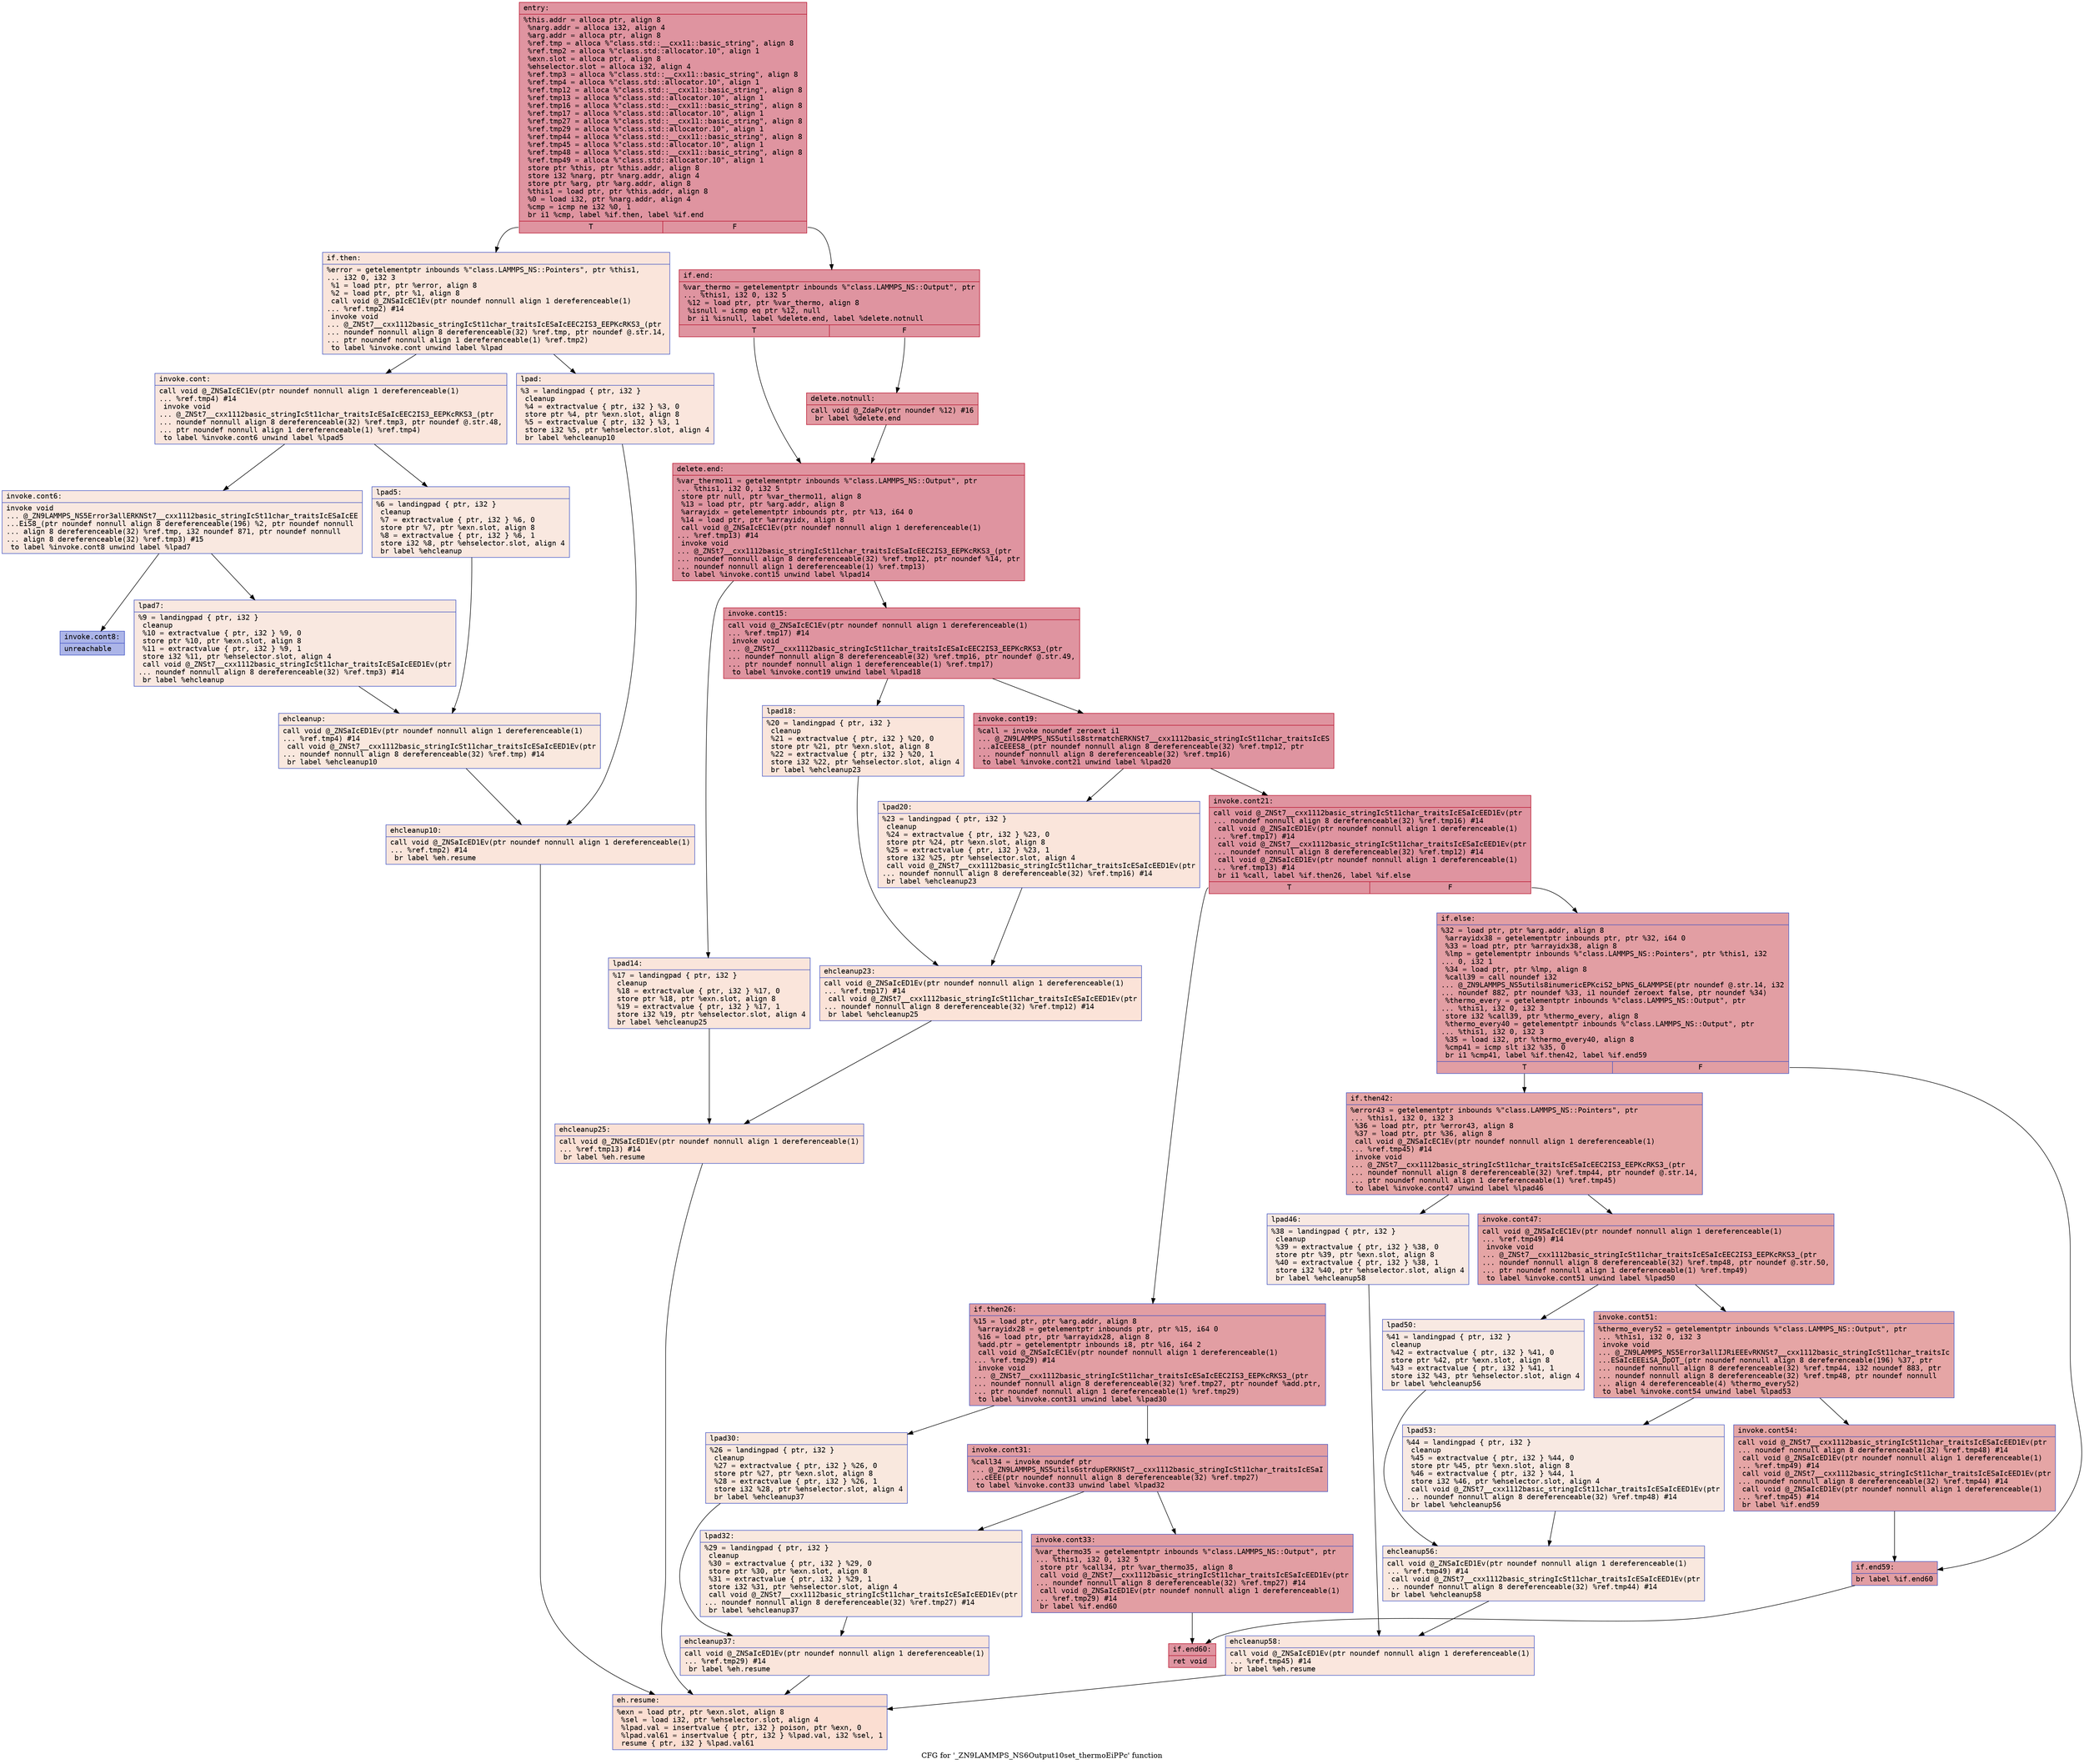 digraph "CFG for '_ZN9LAMMPS_NS6Output10set_thermoEiPPc' function" {
	label="CFG for '_ZN9LAMMPS_NS6Output10set_thermoEiPPc' function";

	Node0x559d9a2b6b60 [shape=record,color="#b70d28ff", style=filled, fillcolor="#b70d2870" fontname="Courier",label="{entry:\l|  %this.addr = alloca ptr, align 8\l  %narg.addr = alloca i32, align 4\l  %arg.addr = alloca ptr, align 8\l  %ref.tmp = alloca %\"class.std::__cxx11::basic_string\", align 8\l  %ref.tmp2 = alloca %\"class.std::allocator.10\", align 1\l  %exn.slot = alloca ptr, align 8\l  %ehselector.slot = alloca i32, align 4\l  %ref.tmp3 = alloca %\"class.std::__cxx11::basic_string\", align 8\l  %ref.tmp4 = alloca %\"class.std::allocator.10\", align 1\l  %ref.tmp12 = alloca %\"class.std::__cxx11::basic_string\", align 8\l  %ref.tmp13 = alloca %\"class.std::allocator.10\", align 1\l  %ref.tmp16 = alloca %\"class.std::__cxx11::basic_string\", align 8\l  %ref.tmp17 = alloca %\"class.std::allocator.10\", align 1\l  %ref.tmp27 = alloca %\"class.std::__cxx11::basic_string\", align 8\l  %ref.tmp29 = alloca %\"class.std::allocator.10\", align 1\l  %ref.tmp44 = alloca %\"class.std::__cxx11::basic_string\", align 8\l  %ref.tmp45 = alloca %\"class.std::allocator.10\", align 1\l  %ref.tmp48 = alloca %\"class.std::__cxx11::basic_string\", align 8\l  %ref.tmp49 = alloca %\"class.std::allocator.10\", align 1\l  store ptr %this, ptr %this.addr, align 8\l  store i32 %narg, ptr %narg.addr, align 4\l  store ptr %arg, ptr %arg.addr, align 8\l  %this1 = load ptr, ptr %this.addr, align 8\l  %0 = load i32, ptr %narg.addr, align 4\l  %cmp = icmp ne i32 %0, 1\l  br i1 %cmp, label %if.then, label %if.end\l|{<s0>T|<s1>F}}"];
	Node0x559d9a2b6b60:s0 -> Node0x559d9a2b7170[tooltip="entry -> if.then\nProbability 0.00%" ];
	Node0x559d9a2b6b60:s1 -> Node0x559d9a2b71e0[tooltip="entry -> if.end\nProbability 100.00%" ];
	Node0x559d9a2b7170 [shape=record,color="#3d50c3ff", style=filled, fillcolor="#f4c5ad70" fontname="Courier",label="{if.then:\l|  %error = getelementptr inbounds %\"class.LAMMPS_NS::Pointers\", ptr %this1,\l... i32 0, i32 3\l  %1 = load ptr, ptr %error, align 8\l  %2 = load ptr, ptr %1, align 8\l  call void @_ZNSaIcEC1Ev(ptr noundef nonnull align 1 dereferenceable(1)\l... %ref.tmp2) #14\l  invoke void\l... @_ZNSt7__cxx1112basic_stringIcSt11char_traitsIcESaIcEEC2IS3_EEPKcRKS3_(ptr\l... noundef nonnull align 8 dereferenceable(32) %ref.tmp, ptr noundef @.str.14,\l... ptr noundef nonnull align 1 dereferenceable(1) %ref.tmp2)\l          to label %invoke.cont unwind label %lpad\l}"];
	Node0x559d9a2b7170 -> Node0x559d9a2b8390[tooltip="if.then -> invoke.cont\nProbability 50.00%" ];
	Node0x559d9a2b7170 -> Node0x559d9a2b8410[tooltip="if.then -> lpad\nProbability 50.00%" ];
	Node0x559d9a2b8390 [shape=record,color="#3d50c3ff", style=filled, fillcolor="#f3c7b170" fontname="Courier",label="{invoke.cont:\l|  call void @_ZNSaIcEC1Ev(ptr noundef nonnull align 1 dereferenceable(1)\l... %ref.tmp4) #14\l  invoke void\l... @_ZNSt7__cxx1112basic_stringIcSt11char_traitsIcESaIcEEC2IS3_EEPKcRKS3_(ptr\l... noundef nonnull align 8 dereferenceable(32) %ref.tmp3, ptr noundef @.str.48,\l... ptr noundef nonnull align 1 dereferenceable(1) %ref.tmp4)\l          to label %invoke.cont6 unwind label %lpad5\l}"];
	Node0x559d9a2b8390 -> Node0x559d9a2b8790[tooltip="invoke.cont -> invoke.cont6\nProbability 50.00%" ];
	Node0x559d9a2b8390 -> Node0x559d9a2b87e0[tooltip="invoke.cont -> lpad5\nProbability 50.00%" ];
	Node0x559d9a2b8790 [shape=record,color="#3d50c3ff", style=filled, fillcolor="#f1ccb870" fontname="Courier",label="{invoke.cont6:\l|  invoke void\l... @_ZN9LAMMPS_NS5Error3allERKNSt7__cxx1112basic_stringIcSt11char_traitsIcESaIcEE\l...EiS8_(ptr noundef nonnull align 8 dereferenceable(196) %2, ptr noundef nonnull\l... align 8 dereferenceable(32) %ref.tmp, i32 noundef 871, ptr noundef nonnull\l... align 8 dereferenceable(32) %ref.tmp3) #15\l          to label %invoke.cont8 unwind label %lpad7\l}"];
	Node0x559d9a2b8790 -> Node0x559d9a2b8740[tooltip="invoke.cont6 -> invoke.cont8\nProbability 0.00%" ];
	Node0x559d9a2b8790 -> Node0x559d9a2b8b00[tooltip="invoke.cont6 -> lpad7\nProbability 100.00%" ];
	Node0x559d9a2b8740 [shape=record,color="#3d50c3ff", style=filled, fillcolor="#4358cb70" fontname="Courier",label="{invoke.cont8:\l|  unreachable\l}"];
	Node0x559d9a2b8410 [shape=record,color="#3d50c3ff", style=filled, fillcolor="#f3c7b170" fontname="Courier",label="{lpad:\l|  %3 = landingpad \{ ptr, i32 \}\l          cleanup\l  %4 = extractvalue \{ ptr, i32 \} %3, 0\l  store ptr %4, ptr %exn.slot, align 8\l  %5 = extractvalue \{ ptr, i32 \} %3, 1\l  store i32 %5, ptr %ehselector.slot, align 4\l  br label %ehcleanup10\l}"];
	Node0x559d9a2b8410 -> Node0x559d9a2b90c0[tooltip="lpad -> ehcleanup10\nProbability 100.00%" ];
	Node0x559d9a2b87e0 [shape=record,color="#3d50c3ff", style=filled, fillcolor="#f1ccb870" fontname="Courier",label="{lpad5:\l|  %6 = landingpad \{ ptr, i32 \}\l          cleanup\l  %7 = extractvalue \{ ptr, i32 \} %6, 0\l  store ptr %7, ptr %exn.slot, align 8\l  %8 = extractvalue \{ ptr, i32 \} %6, 1\l  store i32 %8, ptr %ehselector.slot, align 4\l  br label %ehcleanup\l}"];
	Node0x559d9a2b87e0 -> Node0x559d9a2b9410[tooltip="lpad5 -> ehcleanup\nProbability 100.00%" ];
	Node0x559d9a2b8b00 [shape=record,color="#3d50c3ff", style=filled, fillcolor="#f1ccb870" fontname="Courier",label="{lpad7:\l|  %9 = landingpad \{ ptr, i32 \}\l          cleanup\l  %10 = extractvalue \{ ptr, i32 \} %9, 0\l  store ptr %10, ptr %exn.slot, align 8\l  %11 = extractvalue \{ ptr, i32 \} %9, 1\l  store i32 %11, ptr %ehselector.slot, align 4\l  call void @_ZNSt7__cxx1112basic_stringIcSt11char_traitsIcESaIcEED1Ev(ptr\l... noundef nonnull align 8 dereferenceable(32) %ref.tmp3) #14\l  br label %ehcleanup\l}"];
	Node0x559d9a2b8b00 -> Node0x559d9a2b9410[tooltip="lpad7 -> ehcleanup\nProbability 100.00%" ];
	Node0x559d9a2b9410 [shape=record,color="#3d50c3ff", style=filled, fillcolor="#f2cab570" fontname="Courier",label="{ehcleanup:\l|  call void @_ZNSaIcED1Ev(ptr noundef nonnull align 1 dereferenceable(1)\l... %ref.tmp4) #14\l  call void @_ZNSt7__cxx1112basic_stringIcSt11char_traitsIcESaIcEED1Ev(ptr\l... noundef nonnull align 8 dereferenceable(32) %ref.tmp) #14\l  br label %ehcleanup10\l}"];
	Node0x559d9a2b9410 -> Node0x559d9a2b90c0[tooltip="ehcleanup -> ehcleanup10\nProbability 100.00%" ];
	Node0x559d9a2b90c0 [shape=record,color="#3d50c3ff", style=filled, fillcolor="#f4c5ad70" fontname="Courier",label="{ehcleanup10:\l|  call void @_ZNSaIcED1Ev(ptr noundef nonnull align 1 dereferenceable(1)\l... %ref.tmp2) #14\l  br label %eh.resume\l}"];
	Node0x559d9a2b90c0 -> Node0x559d9a2b9cc0[tooltip="ehcleanup10 -> eh.resume\nProbability 100.00%" ];
	Node0x559d9a2b71e0 [shape=record,color="#b70d28ff", style=filled, fillcolor="#b70d2870" fontname="Courier",label="{if.end:\l|  %var_thermo = getelementptr inbounds %\"class.LAMMPS_NS::Output\", ptr\l... %this1, i32 0, i32 5\l  %12 = load ptr, ptr %var_thermo, align 8\l  %isnull = icmp eq ptr %12, null\l  br i1 %isnull, label %delete.end, label %delete.notnull\l|{<s0>T|<s1>F}}"];
	Node0x559d9a2b71e0:s0 -> Node0x559d9a2b9f80[tooltip="if.end -> delete.end\nProbability 37.50%" ];
	Node0x559d9a2b71e0:s1 -> Node0x559d9a2ba000[tooltip="if.end -> delete.notnull\nProbability 62.50%" ];
	Node0x559d9a2ba000 [shape=record,color="#b70d28ff", style=filled, fillcolor="#bb1b2c70" fontname="Courier",label="{delete.notnull:\l|  call void @_ZdaPv(ptr noundef %12) #16\l  br label %delete.end\l}"];
	Node0x559d9a2ba000 -> Node0x559d9a2b9f80[tooltip="delete.notnull -> delete.end\nProbability 100.00%" ];
	Node0x559d9a2b9f80 [shape=record,color="#b70d28ff", style=filled, fillcolor="#b70d2870" fontname="Courier",label="{delete.end:\l|  %var_thermo11 = getelementptr inbounds %\"class.LAMMPS_NS::Output\", ptr\l... %this1, i32 0, i32 5\l  store ptr null, ptr %var_thermo11, align 8\l  %13 = load ptr, ptr %arg.addr, align 8\l  %arrayidx = getelementptr inbounds ptr, ptr %13, i64 0\l  %14 = load ptr, ptr %arrayidx, align 8\l  call void @_ZNSaIcEC1Ev(ptr noundef nonnull align 1 dereferenceable(1)\l... %ref.tmp13) #14\l  invoke void\l... @_ZNSt7__cxx1112basic_stringIcSt11char_traitsIcESaIcEEC2IS3_EEPKcRKS3_(ptr\l... noundef nonnull align 8 dereferenceable(32) %ref.tmp12, ptr noundef %14, ptr\l... noundef nonnull align 1 dereferenceable(1) %ref.tmp13)\l          to label %invoke.cont15 unwind label %lpad14\l}"];
	Node0x559d9a2b9f80 -> Node0x559d9a2ba790[tooltip="delete.end -> invoke.cont15\nProbability 100.00%" ];
	Node0x559d9a2b9f80 -> Node0x559d9a2ba810[tooltip="delete.end -> lpad14\nProbability 0.00%" ];
	Node0x559d9a2ba790 [shape=record,color="#b70d28ff", style=filled, fillcolor="#b70d2870" fontname="Courier",label="{invoke.cont15:\l|  call void @_ZNSaIcEC1Ev(ptr noundef nonnull align 1 dereferenceable(1)\l... %ref.tmp17) #14\l  invoke void\l... @_ZNSt7__cxx1112basic_stringIcSt11char_traitsIcESaIcEEC2IS3_EEPKcRKS3_(ptr\l... noundef nonnull align 8 dereferenceable(32) %ref.tmp16, ptr noundef @.str.49,\l... ptr noundef nonnull align 1 dereferenceable(1) %ref.tmp17)\l          to label %invoke.cont19 unwind label %lpad18\l}"];
	Node0x559d9a2ba790 -> Node0x559d9a2bab30[tooltip="invoke.cont15 -> invoke.cont19\nProbability 100.00%" ];
	Node0x559d9a2ba790 -> Node0x559d9a2bab80[tooltip="invoke.cont15 -> lpad18\nProbability 0.00%" ];
	Node0x559d9a2bab30 [shape=record,color="#b70d28ff", style=filled, fillcolor="#b70d2870" fontname="Courier",label="{invoke.cont19:\l|  %call = invoke noundef zeroext i1\l... @_ZN9LAMMPS_NS5utils8strmatchERKNSt7__cxx1112basic_stringIcSt11char_traitsIcES\l...aIcEEES8_(ptr noundef nonnull align 8 dereferenceable(32) %ref.tmp12, ptr\l... noundef nonnull align 8 dereferenceable(32) %ref.tmp16)\l          to label %invoke.cont21 unwind label %lpad20\l}"];
	Node0x559d9a2bab30 -> Node0x559d9a2baae0[tooltip="invoke.cont19 -> invoke.cont21\nProbability 100.00%" ];
	Node0x559d9a2bab30 -> Node0x559d9a2bae10[tooltip="invoke.cont19 -> lpad20\nProbability 0.00%" ];
	Node0x559d9a2baae0 [shape=record,color="#b70d28ff", style=filled, fillcolor="#b70d2870" fontname="Courier",label="{invoke.cont21:\l|  call void @_ZNSt7__cxx1112basic_stringIcSt11char_traitsIcESaIcEED1Ev(ptr\l... noundef nonnull align 8 dereferenceable(32) %ref.tmp16) #14\l  call void @_ZNSaIcED1Ev(ptr noundef nonnull align 1 dereferenceable(1)\l... %ref.tmp17) #14\l  call void @_ZNSt7__cxx1112basic_stringIcSt11char_traitsIcESaIcEED1Ev(ptr\l... noundef nonnull align 8 dereferenceable(32) %ref.tmp12) #14\l  call void @_ZNSaIcED1Ev(ptr noundef nonnull align 1 dereferenceable(1)\l... %ref.tmp13) #14\l  br i1 %call, label %if.then26, label %if.else\l|{<s0>T|<s1>F}}"];
	Node0x559d9a2baae0:s0 -> Node0x559d9a2bb8c0[tooltip="invoke.cont21 -> if.then26\nProbability 50.00%" ];
	Node0x559d9a2baae0:s1 -> Node0x559d9a2bb940[tooltip="invoke.cont21 -> if.else\nProbability 50.00%" ];
	Node0x559d9a2bb8c0 [shape=record,color="#3d50c3ff", style=filled, fillcolor="#be242e70" fontname="Courier",label="{if.then26:\l|  %15 = load ptr, ptr %arg.addr, align 8\l  %arrayidx28 = getelementptr inbounds ptr, ptr %15, i64 0\l  %16 = load ptr, ptr %arrayidx28, align 8\l  %add.ptr = getelementptr inbounds i8, ptr %16, i64 2\l  call void @_ZNSaIcEC1Ev(ptr noundef nonnull align 1 dereferenceable(1)\l... %ref.tmp29) #14\l  invoke void\l... @_ZNSt7__cxx1112basic_stringIcSt11char_traitsIcESaIcEEC2IS3_EEPKcRKS3_(ptr\l... noundef nonnull align 8 dereferenceable(32) %ref.tmp27, ptr noundef %add.ptr,\l... ptr noundef nonnull align 1 dereferenceable(1) %ref.tmp29)\l          to label %invoke.cont31 unwind label %lpad30\l}"];
	Node0x559d9a2bb8c0 -> Node0x559d9a2bbe50[tooltip="if.then26 -> invoke.cont31\nProbability 100.00%" ];
	Node0x559d9a2bb8c0 -> Node0x559d9a2bbed0[tooltip="if.then26 -> lpad30\nProbability 0.00%" ];
	Node0x559d9a2bbe50 [shape=record,color="#3d50c3ff", style=filled, fillcolor="#be242e70" fontname="Courier",label="{invoke.cont31:\l|  %call34 = invoke noundef ptr\l... @_ZN9LAMMPS_NS5utils6strdupERKNSt7__cxx1112basic_stringIcSt11char_traitsIcESaI\l...cEEE(ptr noundef nonnull align 8 dereferenceable(32) %ref.tmp27)\l          to label %invoke.cont33 unwind label %lpad32\l}"];
	Node0x559d9a2bbe50 -> Node0x559d9a2bbe00[tooltip="invoke.cont31 -> invoke.cont33\nProbability 100.00%" ];
	Node0x559d9a2bbe50 -> Node0x559d9a2bc1c0[tooltip="invoke.cont31 -> lpad32\nProbability 0.00%" ];
	Node0x559d9a2bbe00 [shape=record,color="#3d50c3ff", style=filled, fillcolor="#be242e70" fontname="Courier",label="{invoke.cont33:\l|  %var_thermo35 = getelementptr inbounds %\"class.LAMMPS_NS::Output\", ptr\l... %this1, i32 0, i32 5\l  store ptr %call34, ptr %var_thermo35, align 8\l  call void @_ZNSt7__cxx1112basic_stringIcSt11char_traitsIcESaIcEED1Ev(ptr\l... noundef nonnull align 8 dereferenceable(32) %ref.tmp27) #14\l  call void @_ZNSaIcED1Ev(ptr noundef nonnull align 1 dereferenceable(1)\l... %ref.tmp29) #14\l  br label %if.end60\l}"];
	Node0x559d9a2bbe00 -> Node0x559d9a2bc7d0[tooltip="invoke.cont33 -> if.end60\nProbability 100.00%" ];
	Node0x559d9a2ba810 [shape=record,color="#3d50c3ff", style=filled, fillcolor="#f4c5ad70" fontname="Courier",label="{lpad14:\l|  %17 = landingpad \{ ptr, i32 \}\l          cleanup\l  %18 = extractvalue \{ ptr, i32 \} %17, 0\l  store ptr %18, ptr %exn.slot, align 8\l  %19 = extractvalue \{ ptr, i32 \} %17, 1\l  store i32 %19, ptr %ehselector.slot, align 4\l  br label %ehcleanup25\l}"];
	Node0x559d9a2ba810 -> Node0x559d9a2bcb50[tooltip="lpad14 -> ehcleanup25\nProbability 100.00%" ];
	Node0x559d9a2bab80 [shape=record,color="#3d50c3ff", style=filled, fillcolor="#f4c5ad70" fontname="Courier",label="{lpad18:\l|  %20 = landingpad \{ ptr, i32 \}\l          cleanup\l  %21 = extractvalue \{ ptr, i32 \} %20, 0\l  store ptr %21, ptr %exn.slot, align 8\l  %22 = extractvalue \{ ptr, i32 \} %20, 1\l  store i32 %22, ptr %ehselector.slot, align 4\l  br label %ehcleanup23\l}"];
	Node0x559d9a2bab80 -> Node0x559d9a2bcec0[tooltip="lpad18 -> ehcleanup23\nProbability 100.00%" ];
	Node0x559d9a2bae10 [shape=record,color="#3d50c3ff", style=filled, fillcolor="#f4c5ad70" fontname="Courier",label="{lpad20:\l|  %23 = landingpad \{ ptr, i32 \}\l          cleanup\l  %24 = extractvalue \{ ptr, i32 \} %23, 0\l  store ptr %24, ptr %exn.slot, align 8\l  %25 = extractvalue \{ ptr, i32 \} %23, 1\l  store i32 %25, ptr %ehselector.slot, align 4\l  call void @_ZNSt7__cxx1112basic_stringIcSt11char_traitsIcESaIcEED1Ev(ptr\l... noundef nonnull align 8 dereferenceable(32) %ref.tmp16) #14\l  br label %ehcleanup23\l}"];
	Node0x559d9a2bae10 -> Node0x559d9a2bcec0[tooltip="lpad20 -> ehcleanup23\nProbability 100.00%" ];
	Node0x559d9a2bcec0 [shape=record,color="#3d50c3ff", style=filled, fillcolor="#f6bfa670" fontname="Courier",label="{ehcleanup23:\l|  call void @_ZNSaIcED1Ev(ptr noundef nonnull align 1 dereferenceable(1)\l... %ref.tmp17) #14\l  call void @_ZNSt7__cxx1112basic_stringIcSt11char_traitsIcESaIcEED1Ev(ptr\l... noundef nonnull align 8 dereferenceable(32) %ref.tmp12) #14\l  br label %ehcleanup25\l}"];
	Node0x559d9a2bcec0 -> Node0x559d9a2bcb50[tooltip="ehcleanup23 -> ehcleanup25\nProbability 100.00%" ];
	Node0x559d9a2bcb50 [shape=record,color="#3d50c3ff", style=filled, fillcolor="#f7bca170" fontname="Courier",label="{ehcleanup25:\l|  call void @_ZNSaIcED1Ev(ptr noundef nonnull align 1 dereferenceable(1)\l... %ref.tmp13) #14\l  br label %eh.resume\l}"];
	Node0x559d9a2bcb50 -> Node0x559d9a2b9cc0[tooltip="ehcleanup25 -> eh.resume\nProbability 100.00%" ];
	Node0x559d9a2bbed0 [shape=record,color="#3d50c3ff", style=filled, fillcolor="#f2cab570" fontname="Courier",label="{lpad30:\l|  %26 = landingpad \{ ptr, i32 \}\l          cleanup\l  %27 = extractvalue \{ ptr, i32 \} %26, 0\l  store ptr %27, ptr %exn.slot, align 8\l  %28 = extractvalue \{ ptr, i32 \} %26, 1\l  store i32 %28, ptr %ehselector.slot, align 4\l  br label %ehcleanup37\l}"];
	Node0x559d9a2bbed0 -> Node0x559d9a2bdaa0[tooltip="lpad30 -> ehcleanup37\nProbability 100.00%" ];
	Node0x559d9a2bc1c0 [shape=record,color="#3d50c3ff", style=filled, fillcolor="#f2cab570" fontname="Courier",label="{lpad32:\l|  %29 = landingpad \{ ptr, i32 \}\l          cleanup\l  %30 = extractvalue \{ ptr, i32 \} %29, 0\l  store ptr %30, ptr %exn.slot, align 8\l  %31 = extractvalue \{ ptr, i32 \} %29, 1\l  store i32 %31, ptr %ehselector.slot, align 4\l  call void @_ZNSt7__cxx1112basic_stringIcSt11char_traitsIcESaIcEED1Ev(ptr\l... noundef nonnull align 8 dereferenceable(32) %ref.tmp27) #14\l  br label %ehcleanup37\l}"];
	Node0x559d9a2bc1c0 -> Node0x559d9a2bdaa0[tooltip="lpad32 -> ehcleanup37\nProbability 100.00%" ];
	Node0x559d9a2bdaa0 [shape=record,color="#3d50c3ff", style=filled, fillcolor="#f4c5ad70" fontname="Courier",label="{ehcleanup37:\l|  call void @_ZNSaIcED1Ev(ptr noundef nonnull align 1 dereferenceable(1)\l... %ref.tmp29) #14\l  br label %eh.resume\l}"];
	Node0x559d9a2bdaa0 -> Node0x559d9a2b9cc0[tooltip="ehcleanup37 -> eh.resume\nProbability 100.00%" ];
	Node0x559d9a2bb940 [shape=record,color="#3d50c3ff", style=filled, fillcolor="#be242e70" fontname="Courier",label="{if.else:\l|  %32 = load ptr, ptr %arg.addr, align 8\l  %arrayidx38 = getelementptr inbounds ptr, ptr %32, i64 0\l  %33 = load ptr, ptr %arrayidx38, align 8\l  %lmp = getelementptr inbounds %\"class.LAMMPS_NS::Pointers\", ptr %this1, i32\l... 0, i32 1\l  %34 = load ptr, ptr %lmp, align 8\l  %call39 = call noundef i32\l... @_ZN9LAMMPS_NS5utils8inumericEPKciS2_bPNS_6LAMMPSE(ptr noundef @.str.14, i32\l... noundef 882, ptr noundef %33, i1 noundef zeroext false, ptr noundef %34)\l  %thermo_every = getelementptr inbounds %\"class.LAMMPS_NS::Output\", ptr\l... %this1, i32 0, i32 3\l  store i32 %call39, ptr %thermo_every, align 8\l  %thermo_every40 = getelementptr inbounds %\"class.LAMMPS_NS::Output\", ptr\l... %this1, i32 0, i32 3\l  %35 = load i32, ptr %thermo_every40, align 8\l  %cmp41 = icmp slt i32 %35, 0\l  br i1 %cmp41, label %if.then42, label %if.end59\l|{<s0>T|<s1>F}}"];
	Node0x559d9a2bb940:s0 -> Node0x559d9a2be9c0[tooltip="if.else -> if.then42\nProbability 37.50%" ];
	Node0x559d9a2bb940:s1 -> Node0x559d9a2bea40[tooltip="if.else -> if.end59\nProbability 62.50%" ];
	Node0x559d9a2be9c0 [shape=record,color="#3d50c3ff", style=filled, fillcolor="#c5333470" fontname="Courier",label="{if.then42:\l|  %error43 = getelementptr inbounds %\"class.LAMMPS_NS::Pointers\", ptr\l... %this1, i32 0, i32 3\l  %36 = load ptr, ptr %error43, align 8\l  %37 = load ptr, ptr %36, align 8\l  call void @_ZNSaIcEC1Ev(ptr noundef nonnull align 1 dereferenceable(1)\l... %ref.tmp45) #14\l  invoke void\l... @_ZNSt7__cxx1112basic_stringIcSt11char_traitsIcESaIcEEC2IS3_EEPKcRKS3_(ptr\l... noundef nonnull align 8 dereferenceable(32) %ref.tmp44, ptr noundef @.str.14,\l... ptr noundef nonnull align 1 dereferenceable(1) %ref.tmp45)\l          to label %invoke.cont47 unwind label %lpad46\l}"];
	Node0x559d9a2be9c0 -> Node0x559d9a2beed0[tooltip="if.then42 -> invoke.cont47\nProbability 100.00%" ];
	Node0x559d9a2be9c0 -> Node0x559d9a2bef50[tooltip="if.then42 -> lpad46\nProbability 0.00%" ];
	Node0x559d9a2beed0 [shape=record,color="#3d50c3ff", style=filled, fillcolor="#c5333470" fontname="Courier",label="{invoke.cont47:\l|  call void @_ZNSaIcEC1Ev(ptr noundef nonnull align 1 dereferenceable(1)\l... %ref.tmp49) #14\l  invoke void\l... @_ZNSt7__cxx1112basic_stringIcSt11char_traitsIcESaIcEEC2IS3_EEPKcRKS3_(ptr\l... noundef nonnull align 8 dereferenceable(32) %ref.tmp48, ptr noundef @.str.50,\l... ptr noundef nonnull align 1 dereferenceable(1) %ref.tmp49)\l          to label %invoke.cont51 unwind label %lpad50\l}"];
	Node0x559d9a2beed0 -> Node0x559d9a2bf270[tooltip="invoke.cont47 -> invoke.cont51\nProbability 100.00%" ];
	Node0x559d9a2beed0 -> Node0x559d9a2bf2c0[tooltip="invoke.cont47 -> lpad50\nProbability 0.00%" ];
	Node0x559d9a2bf270 [shape=record,color="#3d50c3ff", style=filled, fillcolor="#c5333470" fontname="Courier",label="{invoke.cont51:\l|  %thermo_every52 = getelementptr inbounds %\"class.LAMMPS_NS::Output\", ptr\l... %this1, i32 0, i32 3\l  invoke void\l... @_ZN9LAMMPS_NS5Error3allIJRiEEEvRKNSt7__cxx1112basic_stringIcSt11char_traitsIc\l...ESaIcEEEiSA_DpOT_(ptr noundef nonnull align 8 dereferenceable(196) %37, ptr\l... noundef nonnull align 8 dereferenceable(32) %ref.tmp44, i32 noundef 883, ptr\l... noundef nonnull align 8 dereferenceable(32) %ref.tmp48, ptr noundef nonnull\l... align 4 dereferenceable(4) %thermo_every52)\l          to label %invoke.cont54 unwind label %lpad53\l}"];
	Node0x559d9a2bf270 -> Node0x559d9a2bf220[tooltip="invoke.cont51 -> invoke.cont54\nProbability 100.00%" ];
	Node0x559d9a2bf270 -> Node0x559d9a2bf740[tooltip="invoke.cont51 -> lpad53\nProbability 0.00%" ];
	Node0x559d9a2bf220 [shape=record,color="#3d50c3ff", style=filled, fillcolor="#c5333470" fontname="Courier",label="{invoke.cont54:\l|  call void @_ZNSt7__cxx1112basic_stringIcSt11char_traitsIcESaIcEED1Ev(ptr\l... noundef nonnull align 8 dereferenceable(32) %ref.tmp48) #14\l  call void @_ZNSaIcED1Ev(ptr noundef nonnull align 1 dereferenceable(1)\l... %ref.tmp49) #14\l  call void @_ZNSt7__cxx1112basic_stringIcSt11char_traitsIcESaIcEED1Ev(ptr\l... noundef nonnull align 8 dereferenceable(32) %ref.tmp44) #14\l  call void @_ZNSaIcED1Ev(ptr noundef nonnull align 1 dereferenceable(1)\l... %ref.tmp45) #14\l  br label %if.end59\l}"];
	Node0x559d9a2bf220 -> Node0x559d9a2bea40[tooltip="invoke.cont54 -> if.end59\nProbability 100.00%" ];
	Node0x559d9a2bef50 [shape=record,color="#3d50c3ff", style=filled, fillcolor="#efcebd70" fontname="Courier",label="{lpad46:\l|  %38 = landingpad \{ ptr, i32 \}\l          cleanup\l  %39 = extractvalue \{ ptr, i32 \} %38, 0\l  store ptr %39, ptr %exn.slot, align 8\l  %40 = extractvalue \{ ptr, i32 \} %38, 1\l  store i32 %40, ptr %ehselector.slot, align 4\l  br label %ehcleanup58\l}"];
	Node0x559d9a2bef50 -> Node0x559d9a2c01c0[tooltip="lpad46 -> ehcleanup58\nProbability 100.00%" ];
	Node0x559d9a2bf2c0 [shape=record,color="#3d50c3ff", style=filled, fillcolor="#efcebd70" fontname="Courier",label="{lpad50:\l|  %41 = landingpad \{ ptr, i32 \}\l          cleanup\l  %42 = extractvalue \{ ptr, i32 \} %41, 0\l  store ptr %42, ptr %exn.slot, align 8\l  %43 = extractvalue \{ ptr, i32 \} %41, 1\l  store i32 %43, ptr %ehselector.slot, align 4\l  br label %ehcleanup56\l}"];
	Node0x559d9a2bf2c0 -> Node0x559d9a2c0530[tooltip="lpad50 -> ehcleanup56\nProbability 100.00%" ];
	Node0x559d9a2bf740 [shape=record,color="#3d50c3ff", style=filled, fillcolor="#efcebd70" fontname="Courier",label="{lpad53:\l|  %44 = landingpad \{ ptr, i32 \}\l          cleanup\l  %45 = extractvalue \{ ptr, i32 \} %44, 0\l  store ptr %45, ptr %exn.slot, align 8\l  %46 = extractvalue \{ ptr, i32 \} %44, 1\l  store i32 %46, ptr %ehselector.slot, align 4\l  call void @_ZNSt7__cxx1112basic_stringIcSt11char_traitsIcESaIcEED1Ev(ptr\l... noundef nonnull align 8 dereferenceable(32) %ref.tmp48) #14\l  br label %ehcleanup56\l}"];
	Node0x559d9a2bf740 -> Node0x559d9a2c0530[tooltip="lpad53 -> ehcleanup56\nProbability 100.00%" ];
	Node0x559d9a2c0530 [shape=record,color="#3d50c3ff", style=filled, fillcolor="#f2cab570" fontname="Courier",label="{ehcleanup56:\l|  call void @_ZNSaIcED1Ev(ptr noundef nonnull align 1 dereferenceable(1)\l... %ref.tmp49) #14\l  call void @_ZNSt7__cxx1112basic_stringIcSt11char_traitsIcESaIcEED1Ev(ptr\l... noundef nonnull align 8 dereferenceable(32) %ref.tmp44) #14\l  br label %ehcleanup58\l}"];
	Node0x559d9a2c0530 -> Node0x559d9a2c01c0[tooltip="ehcleanup56 -> ehcleanup58\nProbability 100.00%" ];
	Node0x559d9a2c01c0 [shape=record,color="#3d50c3ff", style=filled, fillcolor="#f3c7b170" fontname="Courier",label="{ehcleanup58:\l|  call void @_ZNSaIcED1Ev(ptr noundef nonnull align 1 dereferenceable(1)\l... %ref.tmp45) #14\l  br label %eh.resume\l}"];
	Node0x559d9a2c01c0 -> Node0x559d9a2b9cc0[tooltip="ehcleanup58 -> eh.resume\nProbability 100.00%" ];
	Node0x559d9a2bea40 [shape=record,color="#3d50c3ff", style=filled, fillcolor="#be242e70" fontname="Courier",label="{if.end59:\l|  br label %if.end60\l}"];
	Node0x559d9a2bea40 -> Node0x559d9a2bc7d0[tooltip="if.end59 -> if.end60\nProbability 100.00%" ];
	Node0x559d9a2bc7d0 [shape=record,color="#b70d28ff", style=filled, fillcolor="#b70d2870" fontname="Courier",label="{if.end60:\l|  ret void\l}"];
	Node0x559d9a2b9cc0 [shape=record,color="#3d50c3ff", style=filled, fillcolor="#f7b59970" fontname="Courier",label="{eh.resume:\l|  %exn = load ptr, ptr %exn.slot, align 8\l  %sel = load i32, ptr %ehselector.slot, align 4\l  %lpad.val = insertvalue \{ ptr, i32 \} poison, ptr %exn, 0\l  %lpad.val61 = insertvalue \{ ptr, i32 \} %lpad.val, i32 %sel, 1\l  resume \{ ptr, i32 \} %lpad.val61\l}"];
}
